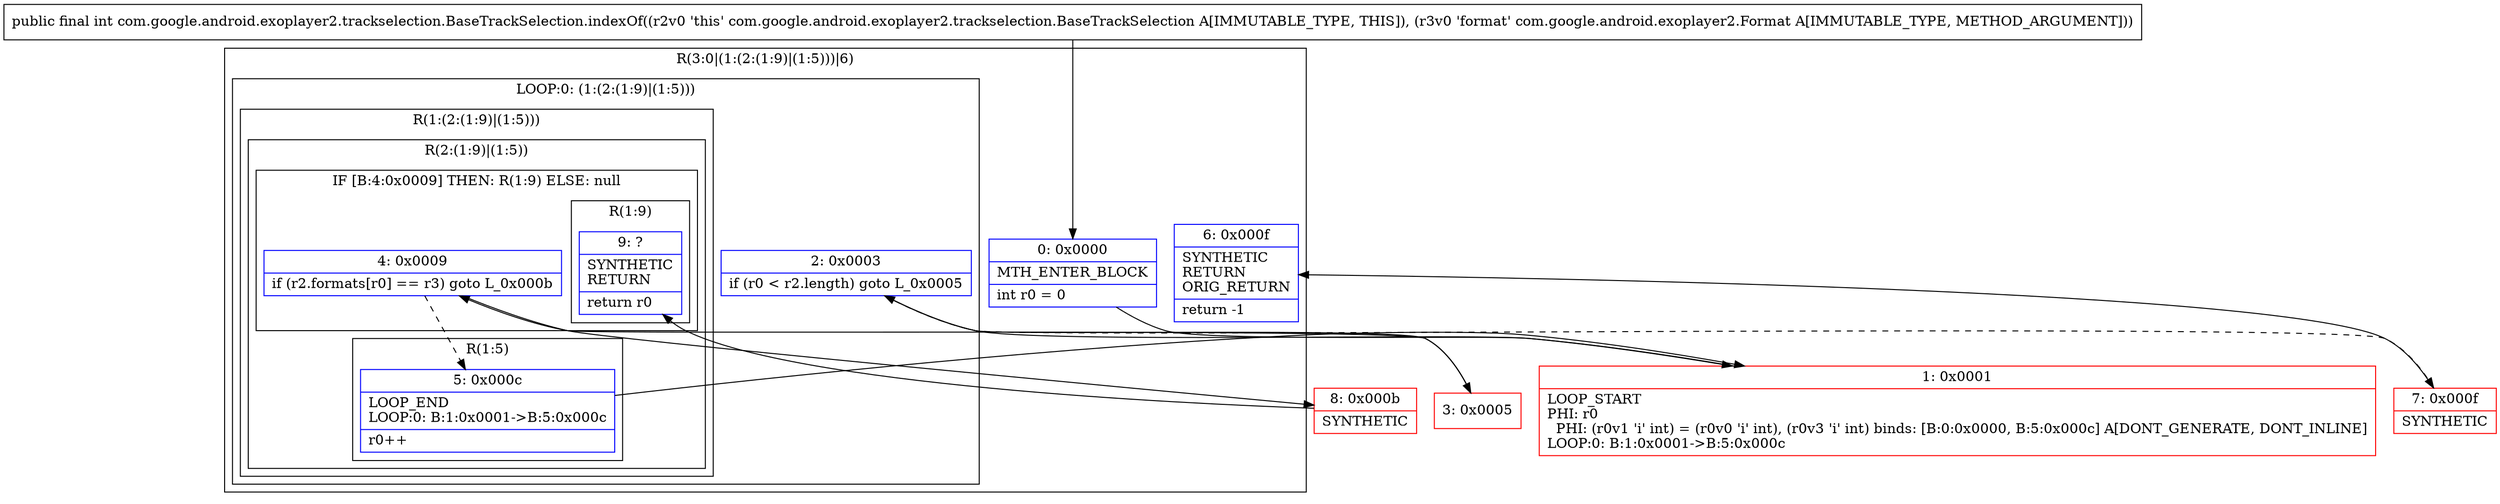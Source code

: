 digraph "CFG forcom.google.android.exoplayer2.trackselection.BaseTrackSelection.indexOf(Lcom\/google\/android\/exoplayer2\/Format;)I" {
subgraph cluster_Region_1081097501 {
label = "R(3:0|(1:(2:(1:9)|(1:5)))|6)";
node [shape=record,color=blue];
Node_0 [shape=record,label="{0\:\ 0x0000|MTH_ENTER_BLOCK\l|int r0 = 0\l}"];
subgraph cluster_LoopRegion_255459613 {
label = "LOOP:0: (1:(2:(1:9)|(1:5)))";
node [shape=record,color=blue];
Node_2 [shape=record,label="{2\:\ 0x0003|if (r0 \< r2.length) goto L_0x0005\l}"];
subgraph cluster_Region_825417086 {
label = "R(1:(2:(1:9)|(1:5)))";
node [shape=record,color=blue];
subgraph cluster_Region_2034814777 {
label = "R(2:(1:9)|(1:5))";
node [shape=record,color=blue];
subgraph cluster_IfRegion_707800228 {
label = "IF [B:4:0x0009] THEN: R(1:9) ELSE: null";
node [shape=record,color=blue];
Node_4 [shape=record,label="{4\:\ 0x0009|if (r2.formats[r0] == r3) goto L_0x000b\l}"];
subgraph cluster_Region_1802069034 {
label = "R(1:9)";
node [shape=record,color=blue];
Node_9 [shape=record,label="{9\:\ ?|SYNTHETIC\lRETURN\l|return r0\l}"];
}
}
subgraph cluster_Region_150374803 {
label = "R(1:5)";
node [shape=record,color=blue];
Node_5 [shape=record,label="{5\:\ 0x000c|LOOP_END\lLOOP:0: B:1:0x0001\-\>B:5:0x000c\l|r0++\l}"];
}
}
}
}
Node_6 [shape=record,label="{6\:\ 0x000f|SYNTHETIC\lRETURN\lORIG_RETURN\l|return \-1\l}"];
}
Node_1 [shape=record,color=red,label="{1\:\ 0x0001|LOOP_START\lPHI: r0 \l  PHI: (r0v1 'i' int) = (r0v0 'i' int), (r0v3 'i' int) binds: [B:0:0x0000, B:5:0x000c] A[DONT_GENERATE, DONT_INLINE]\lLOOP:0: B:1:0x0001\-\>B:5:0x000c\l}"];
Node_3 [shape=record,color=red,label="{3\:\ 0x0005}"];
Node_7 [shape=record,color=red,label="{7\:\ 0x000f|SYNTHETIC\l}"];
Node_8 [shape=record,color=red,label="{8\:\ 0x000b|SYNTHETIC\l}"];
MethodNode[shape=record,label="{public final int com.google.android.exoplayer2.trackselection.BaseTrackSelection.indexOf((r2v0 'this' com.google.android.exoplayer2.trackselection.BaseTrackSelection A[IMMUTABLE_TYPE, THIS]), (r3v0 'format' com.google.android.exoplayer2.Format A[IMMUTABLE_TYPE, METHOD_ARGUMENT])) }"];
MethodNode -> Node_0;
Node_0 -> Node_1;
Node_2 -> Node_3;
Node_2 -> Node_7[style=dashed];
Node_4 -> Node_5[style=dashed];
Node_4 -> Node_8;
Node_5 -> Node_1;
Node_1 -> Node_2;
Node_3 -> Node_4;
Node_7 -> Node_6;
Node_8 -> Node_9;
}

